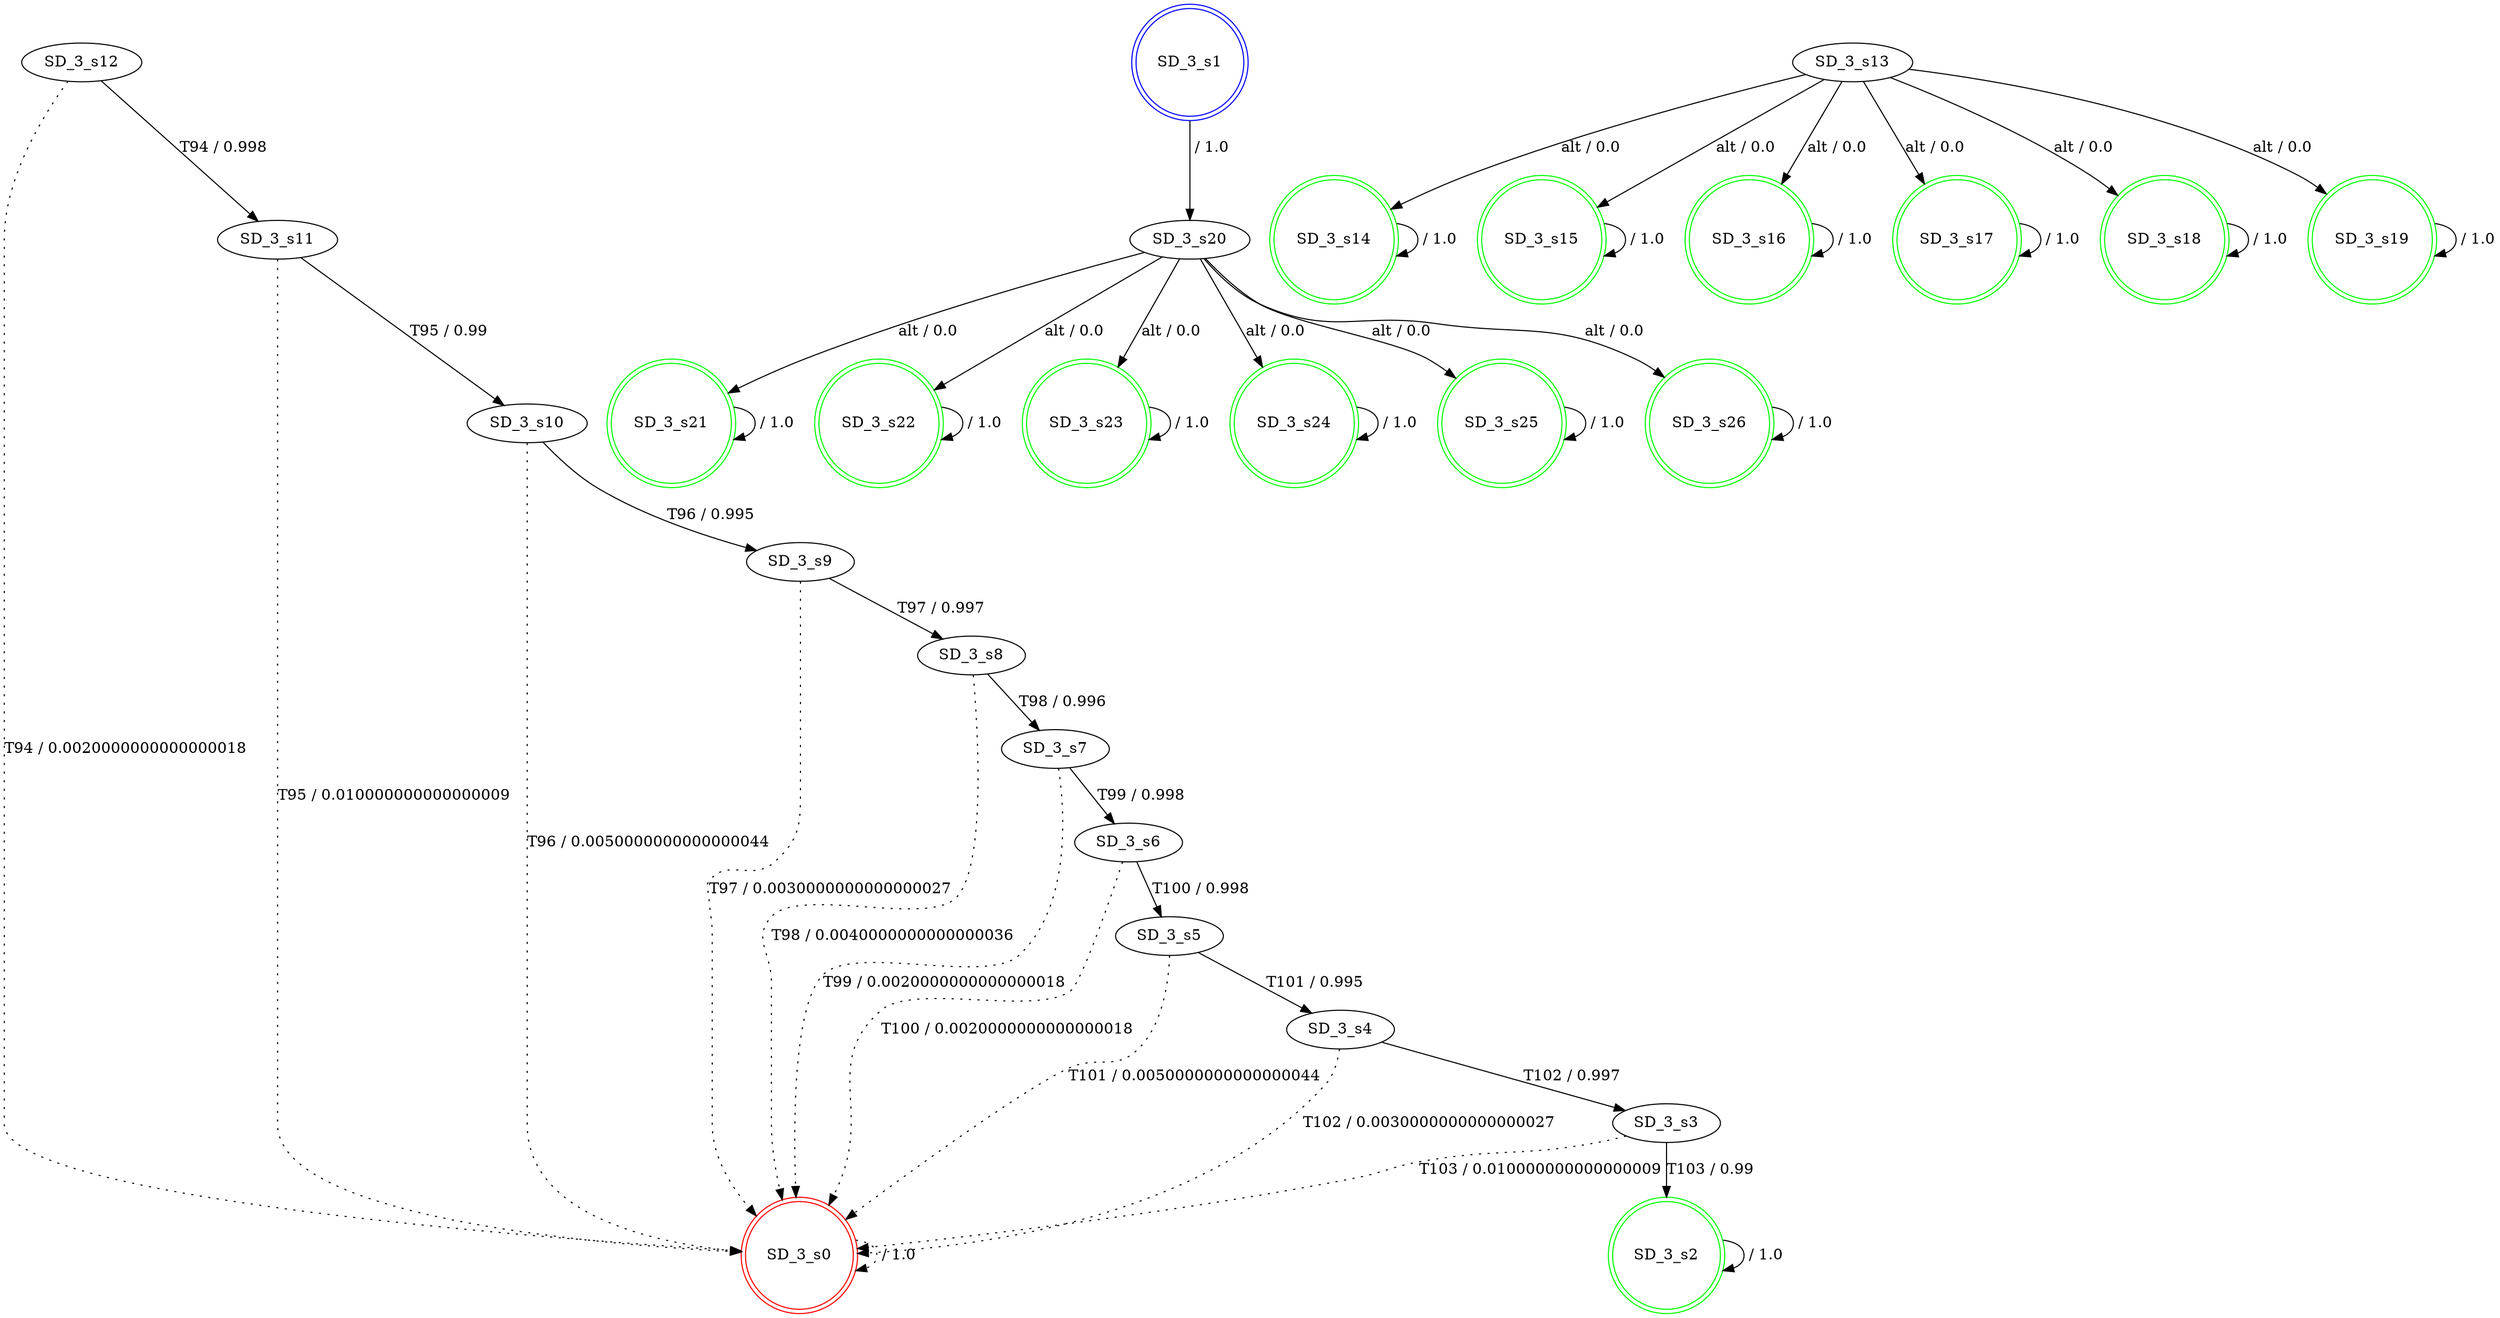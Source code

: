 digraph graphname {
SD_3_s0 [label="SD_3_s0",color=red,shape=doublecircle ];
SD_3_s1 [label="SD_3_s1",color=blue,shape=doublecircle ];
SD_3_s2 [label="SD_3_s2",color=green,shape=doublecircle ];
SD_3_s3 [label="SD_3_s3" ];
SD_3_s4 [label="SD_3_s4" ];
SD_3_s5 [label="SD_3_s5" ];
SD_3_s6 [label="SD_3_s6" ];
SD_3_s7 [label="SD_3_s7" ];
SD_3_s8 [label="SD_3_s8" ];
SD_3_s9 [label="SD_3_s9" ];
SD_3_s10 [label="SD_3_s10" ];
SD_3_s11 [label="SD_3_s11" ];
SD_3_s12 [label="SD_3_s12" ];
SD_3_s13 [label="SD_3_s13" ];
SD_3_s14 [label="SD_3_s14",color=green,shape=doublecircle ];
SD_3_s15 [label="SD_3_s15",color=green,shape=doublecircle ];
SD_3_s16 [label="SD_3_s16",color=green,shape=doublecircle ];
SD_3_s17 [label="SD_3_s17",color=green,shape=doublecircle ];
SD_3_s18 [label="SD_3_s18",color=green,shape=doublecircle ];
SD_3_s19 [label="SD_3_s19",color=green,shape=doublecircle ];
SD_3_s20 [label="SD_3_s20" ];
SD_3_s21 [label="SD_3_s21",color=green,shape=doublecircle ];
SD_3_s22 [label="SD_3_s22",color=green,shape=doublecircle ];
SD_3_s23 [label="SD_3_s23",color=green,shape=doublecircle ];
SD_3_s24 [label="SD_3_s24",color=green,shape=doublecircle ];
SD_3_s25 [label="SD_3_s25",color=green,shape=doublecircle ];
SD_3_s26 [label="SD_3_s26",color=green,shape=doublecircle ];
SD_3_s0 -> SD_3_s0 [label=" / 1.0", style=dotted];
SD_3_s1 -> SD_3_s20 [label=" / 1.0"];
SD_3_s2 -> SD_3_s2 [label=" / 1.0"];
SD_3_s3 -> SD_3_s2 [label="T103 / 0.99"];
SD_3_s3 -> SD_3_s0 [label="T103 / 0.010000000000000009", style=dotted];
SD_3_s4 -> SD_3_s3 [label="T102 / 0.997"];
SD_3_s4 -> SD_3_s0 [label="T102 / 0.0030000000000000027", style=dotted];
SD_3_s5 -> SD_3_s4 [label="T101 / 0.995"];
SD_3_s5 -> SD_3_s0 [label="T101 / 0.0050000000000000044", style=dotted];
SD_3_s6 -> SD_3_s5 [label="T100 / 0.998"];
SD_3_s6 -> SD_3_s0 [label="T100 / 0.0020000000000000018", style=dotted];
SD_3_s7 -> SD_3_s6 [label="T99 / 0.998"];
SD_3_s7 -> SD_3_s0 [label="T99 / 0.0020000000000000018", style=dotted];
SD_3_s8 -> SD_3_s7 [label="T98 / 0.996"];
SD_3_s8 -> SD_3_s0 [label="T98 / 0.0040000000000000036", style=dotted];
SD_3_s9 -> SD_3_s8 [label="T97 / 0.997"];
SD_3_s9 -> SD_3_s0 [label="T97 / 0.0030000000000000027", style=dotted];
SD_3_s10 -> SD_3_s9 [label="T96 / 0.995"];
SD_3_s10 -> SD_3_s0 [label="T96 / 0.0050000000000000044", style=dotted];
SD_3_s11 -> SD_3_s10 [label="T95 / 0.99"];
SD_3_s11 -> SD_3_s0 [label="T95 / 0.010000000000000009", style=dotted];
SD_3_s12 -> SD_3_s11 [label="T94 / 0.998"];
SD_3_s12 -> SD_3_s0 [label="T94 / 0.0020000000000000018", style=dotted];
SD_3_s13 -> SD_3_s14 [label="alt / 0.0"];
SD_3_s13 -> SD_3_s15 [label="alt / 0.0"];
SD_3_s13 -> SD_3_s16 [label="alt / 0.0"];
SD_3_s13 -> SD_3_s17 [label="alt / 0.0"];
SD_3_s13 -> SD_3_s18 [label="alt / 0.0"];
SD_3_s13 -> SD_3_s19 [label="alt / 0.0"];
SD_3_s14 -> SD_3_s14 [label=" / 1.0"];
SD_3_s15 -> SD_3_s15 [label=" / 1.0"];
SD_3_s16 -> SD_3_s16 [label=" / 1.0"];
SD_3_s17 -> SD_3_s17 [label=" / 1.0"];
SD_3_s18 -> SD_3_s18 [label=" / 1.0"];
SD_3_s19 -> SD_3_s19 [label=" / 1.0"];
SD_3_s20 -> SD_3_s21 [label="alt / 0.0"];
SD_3_s20 -> SD_3_s22 [label="alt / 0.0"];
SD_3_s20 -> SD_3_s23 [label="alt / 0.0"];
SD_3_s20 -> SD_3_s24 [label="alt / 0.0"];
SD_3_s20 -> SD_3_s25 [label="alt / 0.0"];
SD_3_s20 -> SD_3_s26 [label="alt / 0.0"];
SD_3_s21 -> SD_3_s21 [label=" / 1.0"];
SD_3_s22 -> SD_3_s22 [label=" / 1.0"];
SD_3_s23 -> SD_3_s23 [label=" / 1.0"];
SD_3_s24 -> SD_3_s24 [label=" / 1.0"];
SD_3_s25 -> SD_3_s25 [label=" / 1.0"];
SD_3_s26 -> SD_3_s26 [label=" / 1.0"];
}